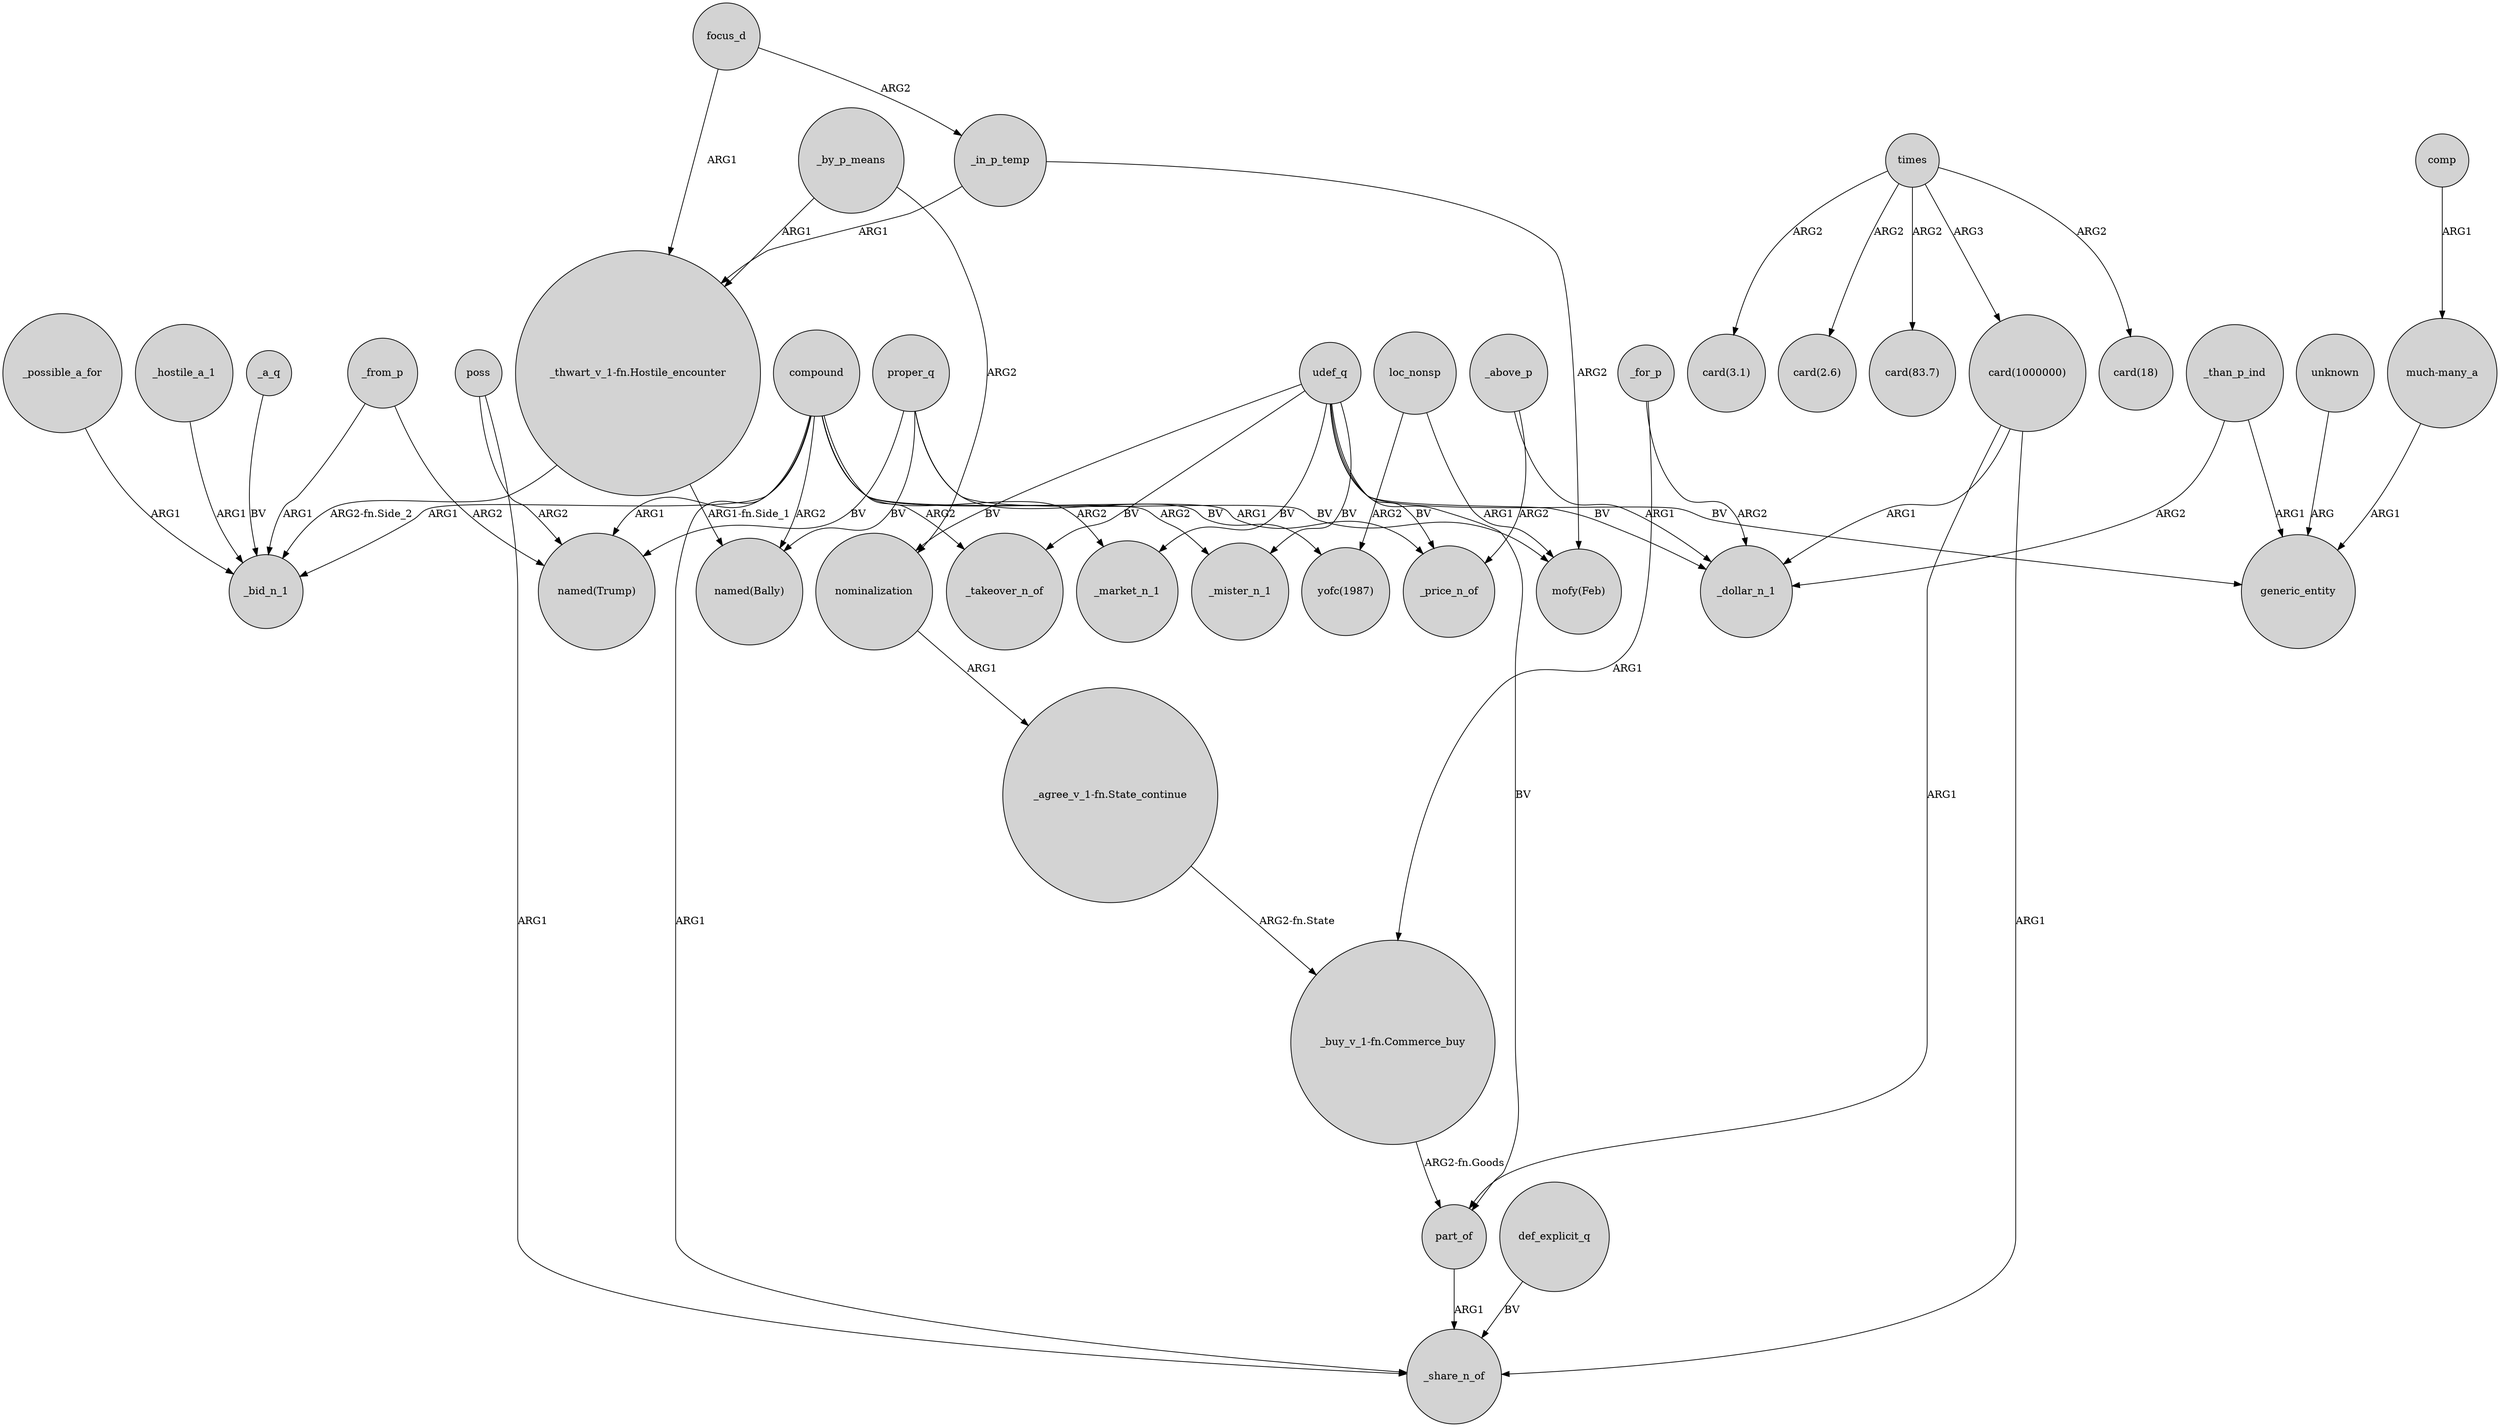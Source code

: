 digraph {
	node [shape=circle style=filled]
	_a_q -> _bid_n_1 [label=BV]
	udef_q -> _market_n_1 [label=BV]
	compound -> _mister_n_1 [label=ARG2]
	times -> "card(83.7)" [label=ARG2]
	_in_p_temp -> "_thwart_v_1-fn.Hostile_encounter" [label=ARG1]
	loc_nonsp -> "mofy(Feb)" [label=ARG1]
	compound -> "named(Trump)" [label=ARG1]
	udef_q -> part_of [label=BV]
	compound -> _market_n_1 [label=ARG2]
	compound -> _share_n_of [label=ARG1]
	udef_q -> _price_n_of [label=BV]
	_by_p_means -> "_thwart_v_1-fn.Hostile_encounter" [label=ARG1]
	poss -> "named(Trump)" [label=ARG2]
	udef_q -> nominalization [label=BV]
	def_explicit_q -> _share_n_of [label=BV]
	times -> "card(1000000)" [label=ARG3]
	proper_q -> "mofy(Feb)" [label=BV]
	compound -> "named(Bally)" [label=ARG2]
	_than_p_ind -> generic_entity [label=ARG1]
	unknown -> generic_entity [label=ARG]
	udef_q -> _mister_n_1 [label=BV]
	proper_q -> "named(Bally)" [label=BV]
	udef_q -> generic_entity [label=BV]
	udef_q -> _takeover_n_of [label=BV]
	_for_p -> "_buy_v_1-fn.Commerce_buy" [label=ARG1]
	_than_p_ind -> _dollar_n_1 [label=ARG2]
	comp -> "much-many_a" [label=ARG1]
	_hostile_a_1 -> _bid_n_1 [label=ARG1]
	"much-many_a" -> generic_entity [label=ARG1]
	proper_q -> "yofc(1987)" [label=BV]
	poss -> _share_n_of [label=ARG1]
	_for_p -> _dollar_n_1 [label=ARG2]
	part_of -> _share_n_of [label=ARG1]
	_by_p_means -> nominalization [label=ARG2]
	"card(1000000)" -> part_of [label=ARG1]
	_from_p -> "named(Trump)" [label=ARG2]
	udef_q -> _dollar_n_1 [label=BV]
	times -> "card(18)" [label=ARG2]
	"card(1000000)" -> _dollar_n_1 [label=ARG1]
	nominalization -> "_agree_v_1-fn.State_continue" [label=ARG1]
	focus_d -> _in_p_temp [label=ARG2]
	"card(1000000)" -> _share_n_of [label=ARG1]
	times -> "card(3.1)" [label=ARG2]
	_above_p -> _price_n_of [label=ARG2]
	"_agree_v_1-fn.State_continue" -> "_buy_v_1-fn.Commerce_buy" [label="ARG2-fn.State"]
	proper_q -> "named(Trump)" [label=BV]
	_in_p_temp -> "mofy(Feb)" [label=ARG2]
	"_thwart_v_1-fn.Hostile_encounter" -> "named(Bally)" [label="ARG1-fn.Side_1"]
	compound -> _takeover_n_of [label=ARG2]
	loc_nonsp -> "yofc(1987)" [label=ARG2]
	_from_p -> _bid_n_1 [label=ARG1]
	_above_p -> _dollar_n_1 [label=ARG1]
	_possible_a_for -> _bid_n_1 [label=ARG1]
	compound -> _price_n_of [label=ARG1]
	"_thwart_v_1-fn.Hostile_encounter" -> _bid_n_1 [label="ARG2-fn.Side_2"]
	"_buy_v_1-fn.Commerce_buy" -> part_of [label="ARG2-fn.Goods"]
	compound -> _bid_n_1 [label=ARG1]
	focus_d -> "_thwart_v_1-fn.Hostile_encounter" [label=ARG1]
	times -> "card(2.6)" [label=ARG2]
}

